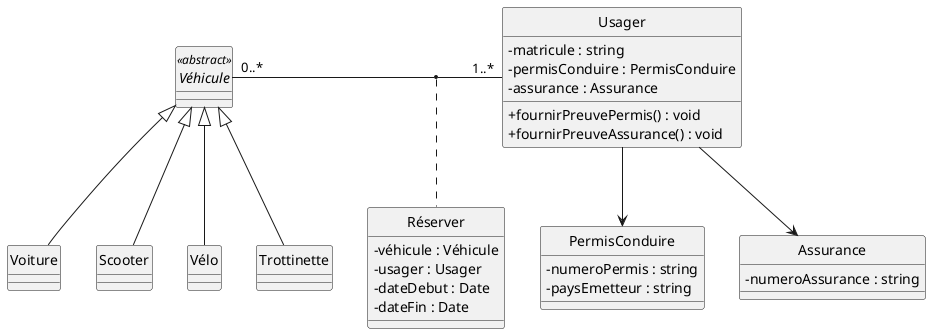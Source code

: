 @startuml
hide circle
skinparam classAttributeIconSize 0
abstract class Véhicule <<abstract>> {
    
}
class Voiture {
    
}
class Scooter {
    
}
class Vélo {
    
}
class Trottinette {
    
}
class Usager {
    - matricule : string
    - permisConduire : PermisConduire
    - assurance : Assurance
    + fournirPreuvePermis() : void
    + fournirPreuveAssurance() : void
}
class PermisConduire {
    - numeroPermis : string
    - paysEmetteur : string
}
class Assurance {
    - numeroAssurance : string
}

class Réserver {
    - véhicule : Véhicule
    - usager : Usager
    - dateDebut : Date
    - dateFin : Date
}

Véhicule <|-- Voiture
Véhicule <|-- Scooter
Véhicule <|-- Vélo
Véhicule <|-- Trottinette
Véhicule "0..*" - "1..*" Usager 
(Véhicule, Usager) .. Réserver
Usager --> PermisConduire
Usager --> Assurance

@enduml
